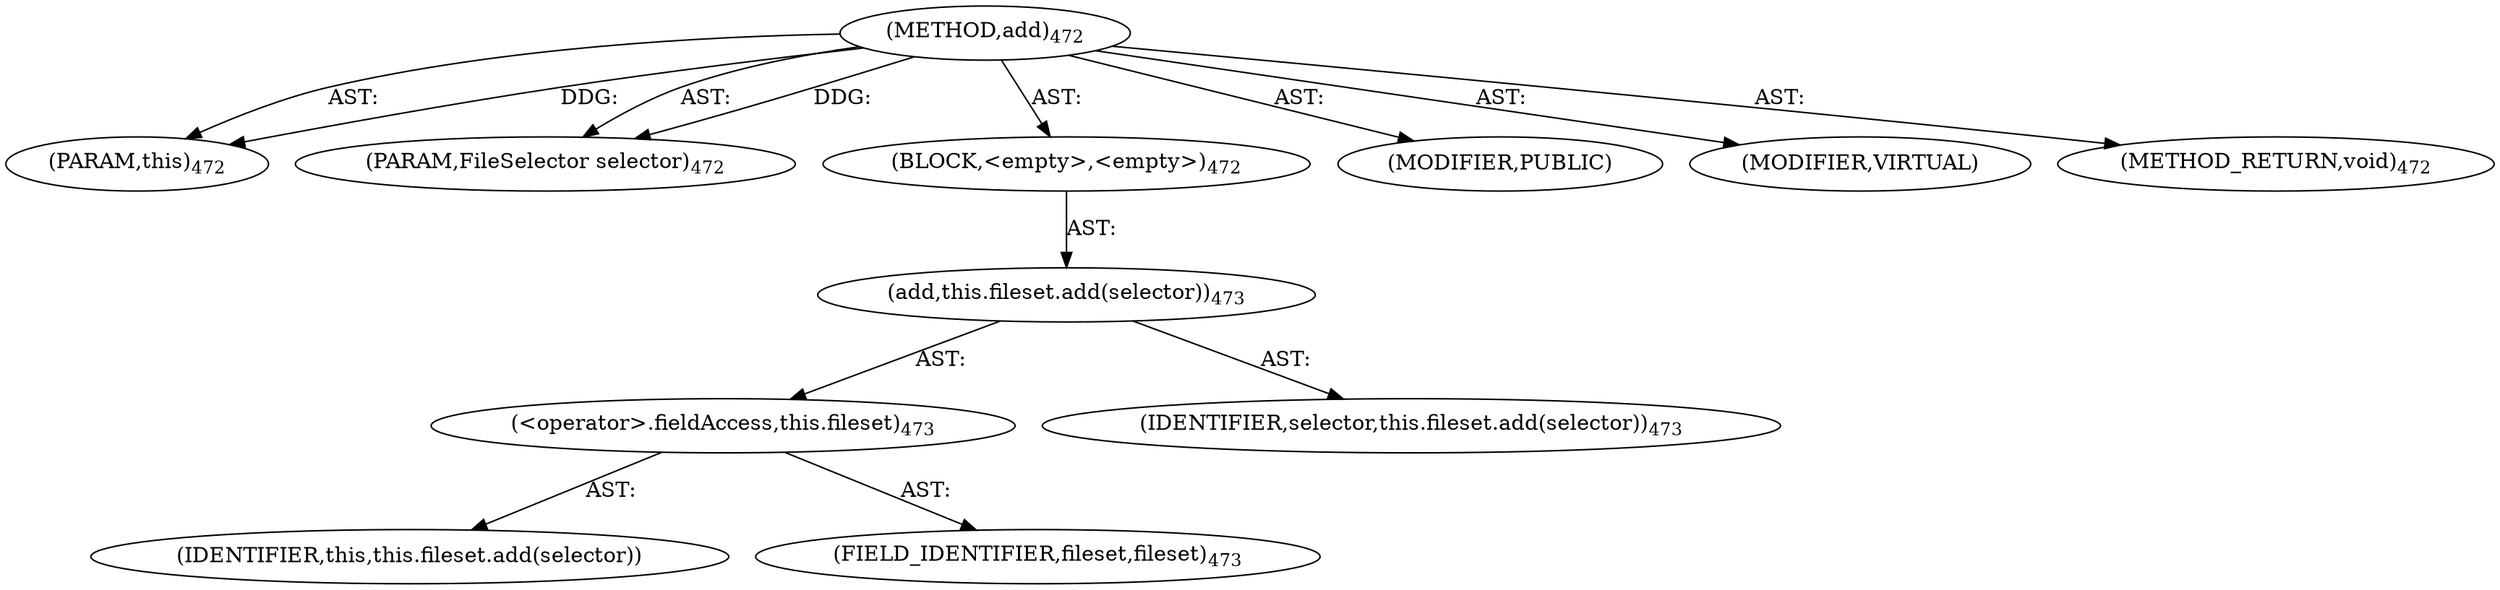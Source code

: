 digraph "add" {  
"111669149735" [label = <(METHOD,add)<SUB>472</SUB>> ]
"115964117062" [label = <(PARAM,this)<SUB>472</SUB>> ]
"115964117063" [label = <(PARAM,FileSelector selector)<SUB>472</SUB>> ]
"25769803821" [label = <(BLOCK,&lt;empty&gt;,&lt;empty&gt;)<SUB>472</SUB>> ]
"30064771189" [label = <(add,this.fileset.add(selector))<SUB>473</SUB>> ]
"30064771190" [label = <(&lt;operator&gt;.fieldAccess,this.fileset)<SUB>473</SUB>> ]
"68719476831" [label = <(IDENTIFIER,this,this.fileset.add(selector))> ]
"55834574888" [label = <(FIELD_IDENTIFIER,fileset,fileset)<SUB>473</SUB>> ]
"68719476832" [label = <(IDENTIFIER,selector,this.fileset.add(selector))<SUB>473</SUB>> ]
"133143986255" [label = <(MODIFIER,PUBLIC)> ]
"133143986256" [label = <(MODIFIER,VIRTUAL)> ]
"128849018919" [label = <(METHOD_RETURN,void)<SUB>472</SUB>> ]
  "111669149735" -> "115964117062"  [ label = "AST: "] 
  "111669149735" -> "115964117063"  [ label = "AST: "] 
  "111669149735" -> "25769803821"  [ label = "AST: "] 
  "111669149735" -> "133143986255"  [ label = "AST: "] 
  "111669149735" -> "133143986256"  [ label = "AST: "] 
  "111669149735" -> "128849018919"  [ label = "AST: "] 
  "25769803821" -> "30064771189"  [ label = "AST: "] 
  "30064771189" -> "30064771190"  [ label = "AST: "] 
  "30064771189" -> "68719476832"  [ label = "AST: "] 
  "30064771190" -> "68719476831"  [ label = "AST: "] 
  "30064771190" -> "55834574888"  [ label = "AST: "] 
  "111669149735" -> "115964117062"  [ label = "DDG: "] 
  "111669149735" -> "115964117063"  [ label = "DDG: "] 
}
